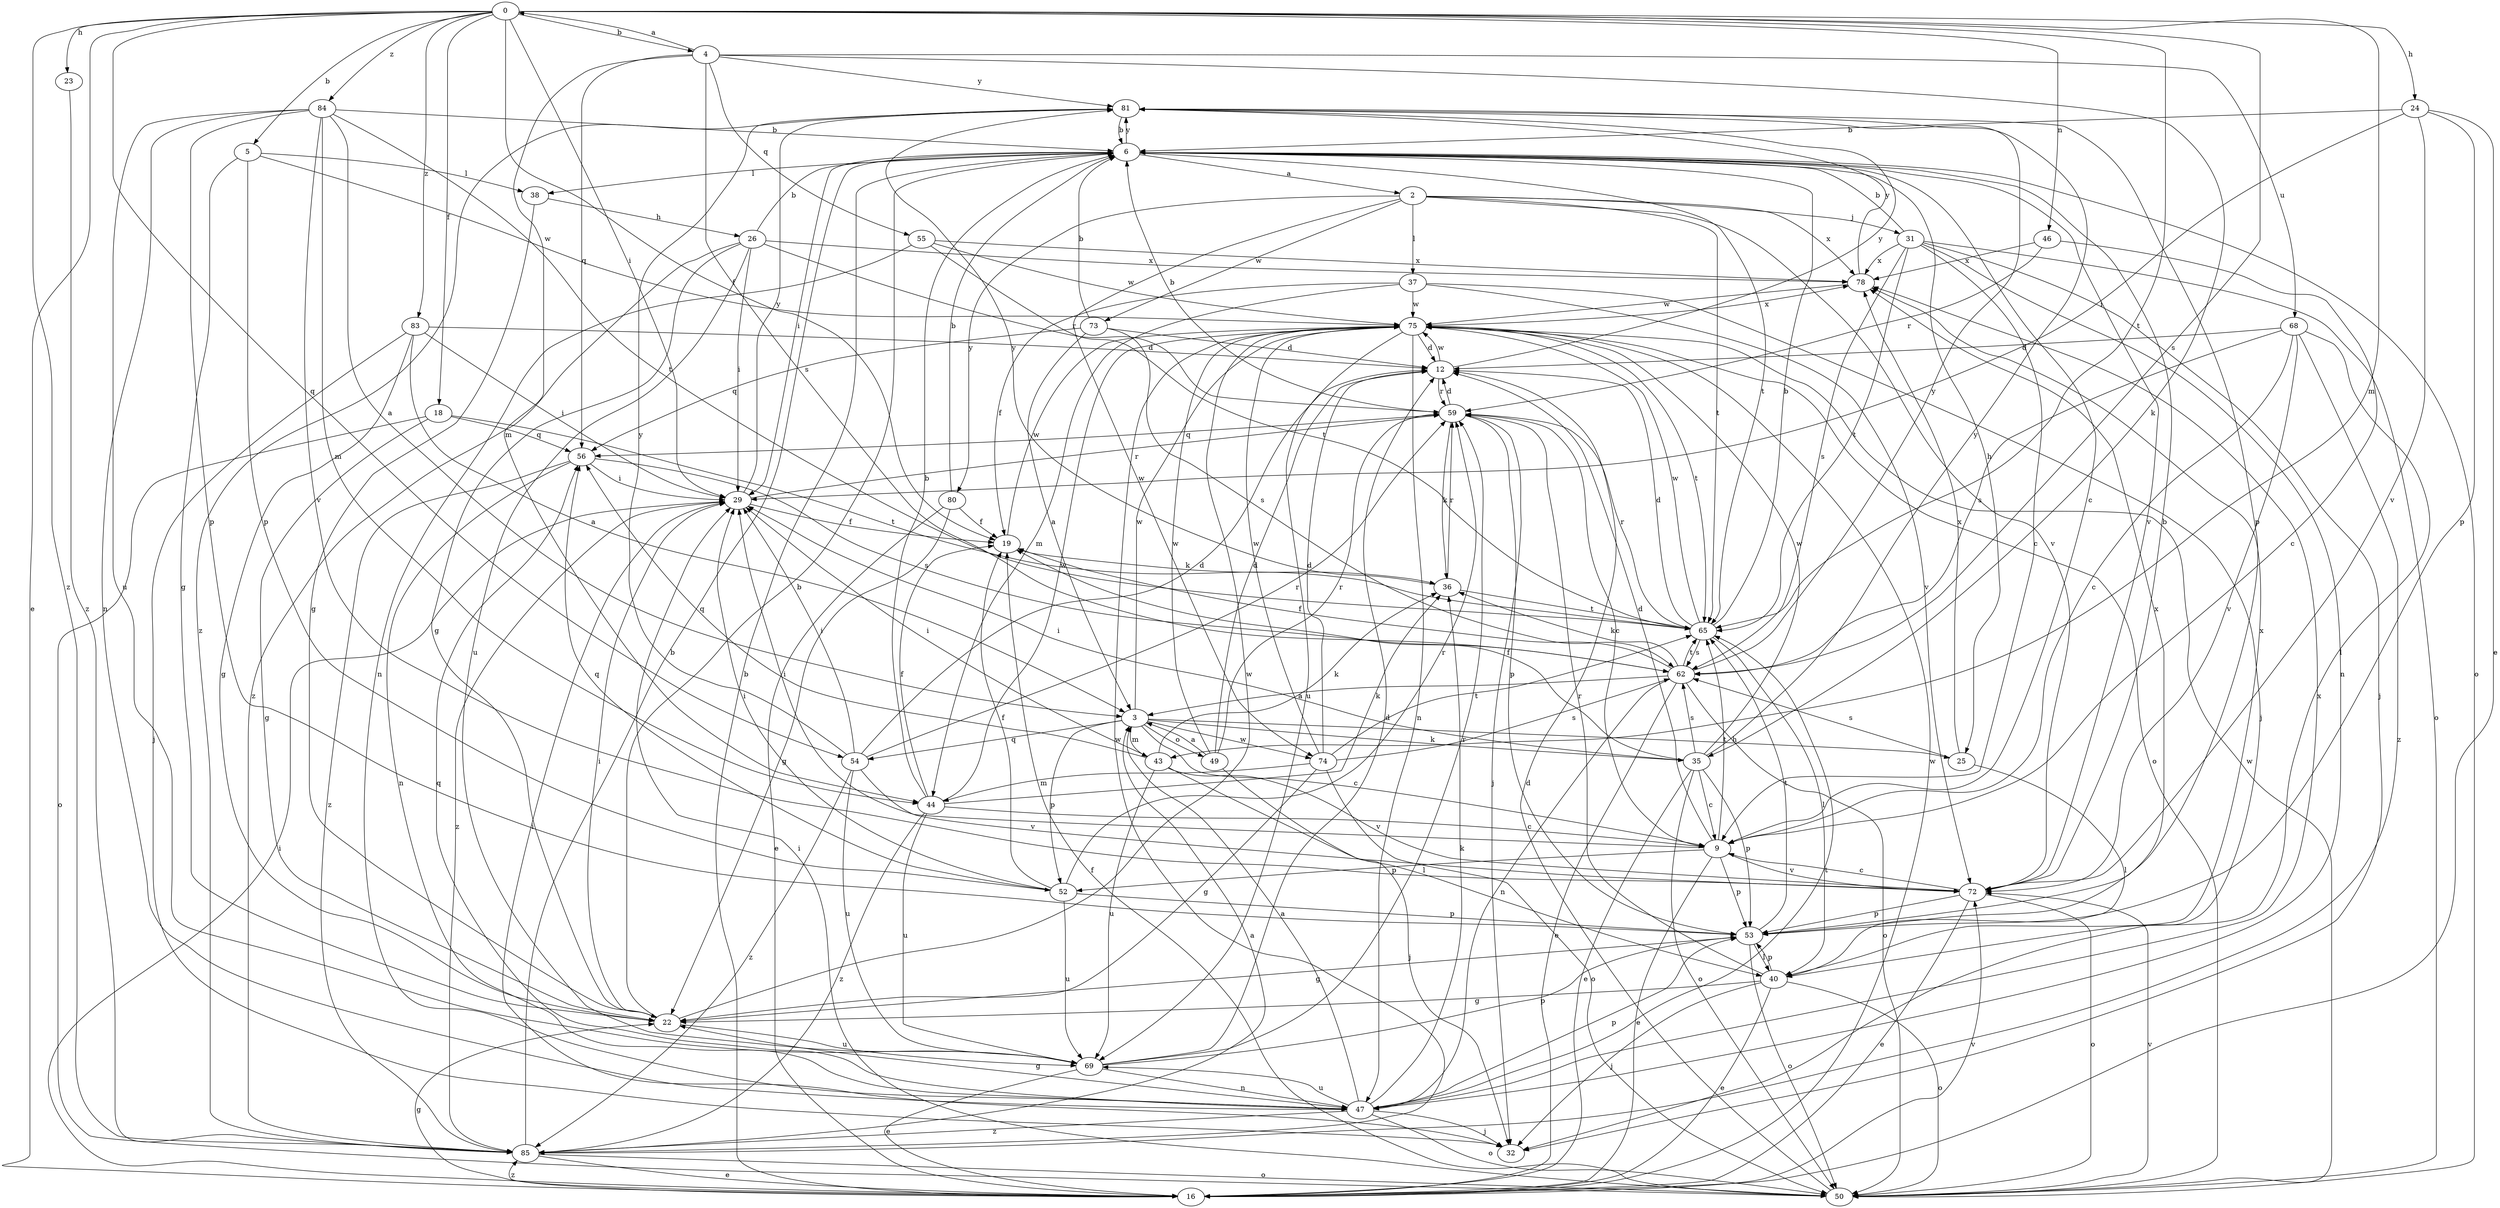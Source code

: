 strict digraph  {
0;
2;
3;
4;
5;
6;
9;
12;
16;
18;
19;
22;
23;
24;
25;
26;
29;
31;
32;
35;
36;
37;
38;
40;
43;
44;
46;
47;
49;
50;
52;
53;
54;
55;
56;
59;
62;
65;
68;
69;
72;
73;
74;
75;
78;
80;
81;
83;
84;
85;
0 -> 4  [label=b];
0 -> 5  [label=b];
0 -> 16  [label=e];
0 -> 18  [label=f];
0 -> 19  [label=f];
0 -> 23  [label=h];
0 -> 24  [label=h];
0 -> 29  [label=i];
0 -> 43  [label=m];
0 -> 46  [label=n];
0 -> 54  [label=q];
0 -> 62  [label=s];
0 -> 65  [label=t];
0 -> 83  [label=z];
0 -> 84  [label=z];
0 -> 85  [label=z];
2 -> 31  [label=j];
2 -> 37  [label=l];
2 -> 65  [label=t];
2 -> 72  [label=v];
2 -> 73  [label=w];
2 -> 74  [label=w];
2 -> 78  [label=x];
2 -> 80  [label=y];
3 -> 9  [label=c];
3 -> 25  [label=h];
3 -> 35  [label=k];
3 -> 43  [label=m];
3 -> 49  [label=o];
3 -> 52  [label=p];
3 -> 54  [label=q];
3 -> 74  [label=w];
3 -> 75  [label=w];
4 -> 0  [label=a];
4 -> 35  [label=k];
4 -> 44  [label=m];
4 -> 55  [label=q];
4 -> 56  [label=q];
4 -> 62  [label=s];
4 -> 68  [label=u];
4 -> 81  [label=y];
5 -> 22  [label=g];
5 -> 38  [label=l];
5 -> 52  [label=p];
5 -> 75  [label=w];
6 -> 2  [label=a];
6 -> 9  [label=c];
6 -> 25  [label=h];
6 -> 29  [label=i];
6 -> 38  [label=l];
6 -> 50  [label=o];
6 -> 65  [label=t];
6 -> 72  [label=v];
6 -> 81  [label=y];
9 -> 12  [label=d];
9 -> 16  [label=e];
9 -> 29  [label=i];
9 -> 52  [label=p];
9 -> 53  [label=p];
9 -> 65  [label=t];
9 -> 72  [label=v];
12 -> 59  [label=r];
12 -> 75  [label=w];
12 -> 81  [label=y];
16 -> 6  [label=b];
16 -> 22  [label=g];
16 -> 29  [label=i];
16 -> 72  [label=v];
16 -> 75  [label=w];
16 -> 85  [label=z];
18 -> 22  [label=g];
18 -> 50  [label=o];
18 -> 56  [label=q];
18 -> 65  [label=t];
19 -> 36  [label=k];
19 -> 75  [label=w];
22 -> 6  [label=b];
22 -> 29  [label=i];
22 -> 69  [label=u];
22 -> 75  [label=w];
23 -> 85  [label=z];
24 -> 6  [label=b];
24 -> 16  [label=e];
24 -> 29  [label=i];
24 -> 53  [label=p];
24 -> 72  [label=v];
25 -> 40  [label=l];
25 -> 62  [label=s];
25 -> 78  [label=x];
26 -> 6  [label=b];
26 -> 22  [label=g];
26 -> 29  [label=i];
26 -> 59  [label=r];
26 -> 69  [label=u];
26 -> 78  [label=x];
26 -> 85  [label=z];
29 -> 19  [label=f];
29 -> 59  [label=r];
29 -> 81  [label=y];
29 -> 85  [label=z];
31 -> 6  [label=b];
31 -> 9  [label=c];
31 -> 32  [label=j];
31 -> 47  [label=n];
31 -> 50  [label=o];
31 -> 62  [label=s];
31 -> 65  [label=t];
31 -> 78  [label=x];
32 -> 29  [label=i];
35 -> 9  [label=c];
35 -> 16  [label=e];
35 -> 19  [label=f];
35 -> 29  [label=i];
35 -> 50  [label=o];
35 -> 53  [label=p];
35 -> 62  [label=s];
35 -> 75  [label=w];
35 -> 81  [label=y];
36 -> 59  [label=r];
36 -> 65  [label=t];
36 -> 81  [label=y];
37 -> 19  [label=f];
37 -> 32  [label=j];
37 -> 44  [label=m];
37 -> 72  [label=v];
37 -> 75  [label=w];
38 -> 22  [label=g];
38 -> 26  [label=h];
40 -> 16  [label=e];
40 -> 22  [label=g];
40 -> 32  [label=j];
40 -> 50  [label=o];
40 -> 53  [label=p];
40 -> 59  [label=r];
40 -> 78  [label=x];
43 -> 29  [label=i];
43 -> 36  [label=k];
43 -> 40  [label=l];
43 -> 56  [label=q];
43 -> 69  [label=u];
43 -> 72  [label=v];
44 -> 6  [label=b];
44 -> 9  [label=c];
44 -> 19  [label=f];
44 -> 36  [label=k];
44 -> 69  [label=u];
44 -> 75  [label=w];
44 -> 85  [label=z];
46 -> 9  [label=c];
46 -> 59  [label=r];
46 -> 78  [label=x];
47 -> 3  [label=a];
47 -> 22  [label=g];
47 -> 32  [label=j];
47 -> 36  [label=k];
47 -> 50  [label=o];
47 -> 53  [label=p];
47 -> 56  [label=q];
47 -> 65  [label=t];
47 -> 69  [label=u];
47 -> 78  [label=x];
47 -> 85  [label=z];
49 -> 3  [label=a];
49 -> 12  [label=d];
49 -> 32  [label=j];
49 -> 59  [label=r];
49 -> 75  [label=w];
50 -> 12  [label=d];
50 -> 19  [label=f];
50 -> 29  [label=i];
50 -> 72  [label=v];
50 -> 75  [label=w];
52 -> 19  [label=f];
52 -> 29  [label=i];
52 -> 53  [label=p];
52 -> 56  [label=q];
52 -> 59  [label=r];
52 -> 69  [label=u];
53 -> 22  [label=g];
53 -> 40  [label=l];
53 -> 50  [label=o];
53 -> 65  [label=t];
53 -> 78  [label=x];
54 -> 12  [label=d];
54 -> 29  [label=i];
54 -> 59  [label=r];
54 -> 69  [label=u];
54 -> 72  [label=v];
54 -> 81  [label=y];
54 -> 85  [label=z];
55 -> 47  [label=n];
55 -> 65  [label=t];
55 -> 75  [label=w];
55 -> 78  [label=x];
56 -> 29  [label=i];
56 -> 47  [label=n];
56 -> 62  [label=s];
56 -> 85  [label=z];
59 -> 6  [label=b];
59 -> 9  [label=c];
59 -> 12  [label=d];
59 -> 32  [label=j];
59 -> 36  [label=k];
59 -> 53  [label=p];
59 -> 56  [label=q];
62 -> 3  [label=a];
62 -> 16  [label=e];
62 -> 19  [label=f];
62 -> 36  [label=k];
62 -> 47  [label=n];
62 -> 50  [label=o];
62 -> 65  [label=t];
62 -> 81  [label=y];
65 -> 6  [label=b];
65 -> 12  [label=d];
65 -> 40  [label=l];
65 -> 59  [label=r];
65 -> 62  [label=s];
65 -> 75  [label=w];
68 -> 9  [label=c];
68 -> 12  [label=d];
68 -> 40  [label=l];
68 -> 62  [label=s];
68 -> 72  [label=v];
68 -> 85  [label=z];
69 -> 12  [label=d];
69 -> 16  [label=e];
69 -> 47  [label=n];
69 -> 53  [label=p];
69 -> 59  [label=r];
72 -> 6  [label=b];
72 -> 9  [label=c];
72 -> 16  [label=e];
72 -> 50  [label=o];
72 -> 53  [label=p];
73 -> 3  [label=a];
73 -> 6  [label=b];
73 -> 12  [label=d];
73 -> 56  [label=q];
73 -> 62  [label=s];
74 -> 12  [label=d];
74 -> 22  [label=g];
74 -> 44  [label=m];
74 -> 50  [label=o];
74 -> 62  [label=s];
74 -> 65  [label=t];
74 -> 75  [label=w];
75 -> 12  [label=d];
75 -> 47  [label=n];
75 -> 50  [label=o];
75 -> 65  [label=t];
75 -> 69  [label=u];
75 -> 78  [label=x];
78 -> 75  [label=w];
78 -> 81  [label=y];
80 -> 6  [label=b];
80 -> 16  [label=e];
80 -> 19  [label=f];
80 -> 22  [label=g];
81 -> 6  [label=b];
81 -> 53  [label=p];
81 -> 85  [label=z];
83 -> 3  [label=a];
83 -> 12  [label=d];
83 -> 22  [label=g];
83 -> 29  [label=i];
83 -> 32  [label=j];
84 -> 3  [label=a];
84 -> 6  [label=b];
84 -> 44  [label=m];
84 -> 47  [label=n];
84 -> 53  [label=p];
84 -> 65  [label=t];
84 -> 69  [label=u];
84 -> 72  [label=v];
85 -> 3  [label=a];
85 -> 6  [label=b];
85 -> 16  [label=e];
85 -> 50  [label=o];
85 -> 75  [label=w];
}
